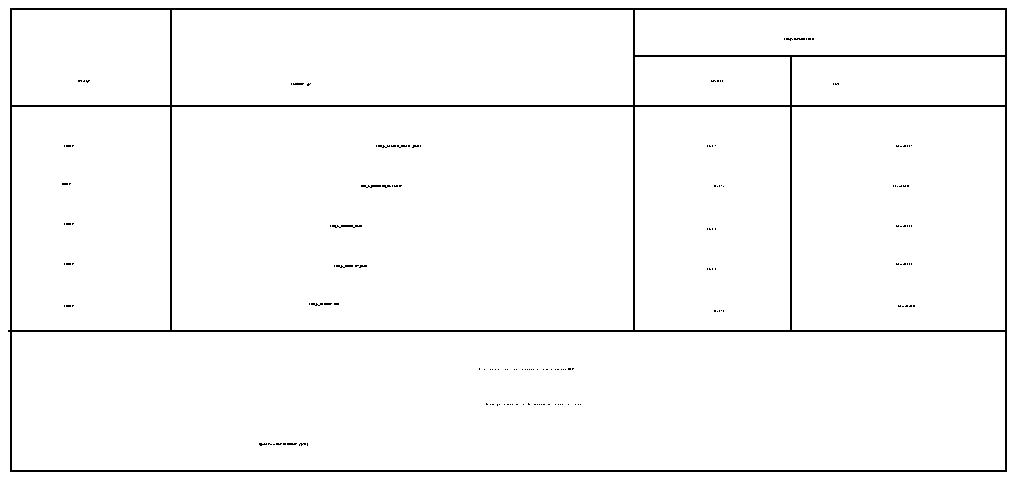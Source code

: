 .PS
scale = 80
"\fH\s10\eX55\e04\eX01\s0\fP"  at 358, 132
"\fH\s10\eX55\e04\eX0D\s0\fP"  at 359, 68
"\fH\s10\eX55\e04\eX06\s0\fP"  at 358, 85
"\fH\s10\eX55\e04\eX03\s0\fP"  at 358, 100
"\fH\s10\eX55\e04\eX0F\s0\fP"  at 357, 116
line   from 0, 56 \
	to 399, 56 
line   from 1, 146 \
	to 399, 146 
line   from 250, 166 \
	to 399, 166 
box  wid 398 ht 185 at 200, 92.5
line   from 313, 166 \
	to 313, 57 
"\f(HB\s10Object Identifier BER\s0\fP"  at 316, 175
line   from 250, 185 \
	to 250, 56 
line   from 65, 185 \
	to 65, 56 
"\f(HB\s10{joint-iso-ccitt ds(5) attributeType(4)}.\s0\fP"  at 110, 13
"\fH\s10encoding of the object identifier.  All these object identifiers stem from the root\s0\fP"  at 210, 29
"\fH\s10The third and fourth columns of this table contain the contents octets of BER\s0\fP"  at 207, 43
"\fH\s10BDCP\s0\fP"  at 24, 68
"\fH\s10BDCP\s0\fP"  at 24, 85
"\fH\s10BDCP\s0\fP"  at 24, 101
"\fH\s10BDCP\s0\fP"  at 24, 132
"\fH\s10BDCP\s0\fP"  at 23, 117
"\f(HB\s10Package\s0\fP"  at 30, 158
"\f(HB\s10DS_A_BUSINESS_CATEGORY\s0\fP"  at 149, 116
"\f(HB\s10DS_A_DESCRIPTION\s0\fP"  at 126, 69
"\f(HB\s10DS_A_COUNTRY_NAME\s0\fP"  at 137, 84
"\f(HB\s10DS_A_COMMON_NAME\s0\fP"  at 135, 100
"\f(HB\s10DS_A_ALIASED_OBJECT_NAME\s0\fP"  at 156, 132
"\f(HB\s10Attribute Type\s0\fP"  at 117, 157
"\fH\s1085,4,13\s0\fP"  at 284, 66
"\fH\s1085,4,6\s0\fP"  at 281, 83
"\fH\s1085,4,3\s0\fP"  at 281, 99
"\fH\s1085,4,15\s0\fP"  at 284, 116
"\fH\s1085,4,1\s0\fP"  at 281, 132
"\f(HB\s10decimal\s0\fP"  at 283, 158
"\f(HB\s10hex\s0\fP"  at 331, 157
.PE
